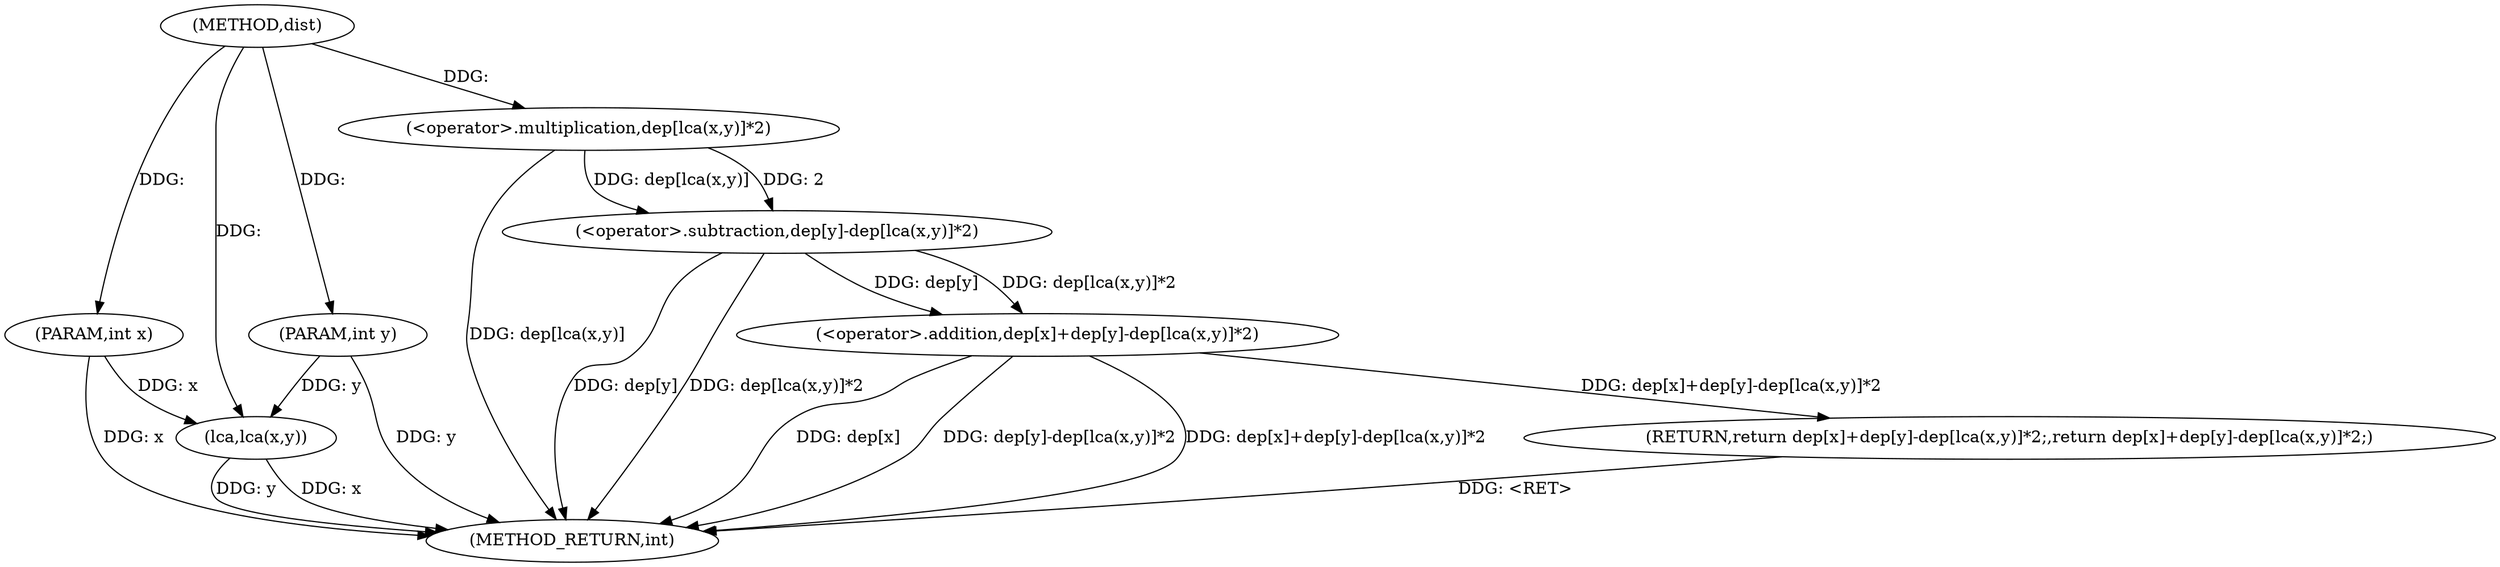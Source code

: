 digraph "dist" {  
"1000331" [label = "(METHOD,dist)" ]
"1000351" [label = "(METHOD_RETURN,int)" ]
"1000332" [label = "(PARAM,int x)" ]
"1000333" [label = "(PARAM,int y)" ]
"1000335" [label = "(RETURN,return dep[x]+dep[y]-dep[lca(x,y)]*2;,return dep[x]+dep[y]-dep[lca(x,y)]*2;)" ]
"1000336" [label = "(<operator>.addition,dep[x]+dep[y]-dep[lca(x,y)]*2)" ]
"1000340" [label = "(<operator>.subtraction,dep[y]-dep[lca(x,y)]*2)" ]
"1000344" [label = "(<operator>.multiplication,dep[lca(x,y)]*2)" ]
"1000347" [label = "(lca,lca(x,y))" ]
  "1000335" -> "1000351"  [ label = "DDG: <RET>"] 
  "1000332" -> "1000351"  [ label = "DDG: x"] 
  "1000333" -> "1000351"  [ label = "DDG: y"] 
  "1000336" -> "1000351"  [ label = "DDG: dep[x]"] 
  "1000340" -> "1000351"  [ label = "DDG: dep[y]"] 
  "1000347" -> "1000351"  [ label = "DDG: x"] 
  "1000347" -> "1000351"  [ label = "DDG: y"] 
  "1000344" -> "1000351"  [ label = "DDG: dep[lca(x,y)]"] 
  "1000340" -> "1000351"  [ label = "DDG: dep[lca(x,y)]*2"] 
  "1000336" -> "1000351"  [ label = "DDG: dep[y]-dep[lca(x,y)]*2"] 
  "1000336" -> "1000351"  [ label = "DDG: dep[x]+dep[y]-dep[lca(x,y)]*2"] 
  "1000331" -> "1000332"  [ label = "DDG: "] 
  "1000331" -> "1000333"  [ label = "DDG: "] 
  "1000336" -> "1000335"  [ label = "DDG: dep[x]+dep[y]-dep[lca(x,y)]*2"] 
  "1000340" -> "1000336"  [ label = "DDG: dep[y]"] 
  "1000340" -> "1000336"  [ label = "DDG: dep[lca(x,y)]*2"] 
  "1000344" -> "1000340"  [ label = "DDG: dep[lca(x,y)]"] 
  "1000344" -> "1000340"  [ label = "DDG: 2"] 
  "1000331" -> "1000344"  [ label = "DDG: "] 
  "1000332" -> "1000347"  [ label = "DDG: x"] 
  "1000331" -> "1000347"  [ label = "DDG: "] 
  "1000333" -> "1000347"  [ label = "DDG: y"] 
}
